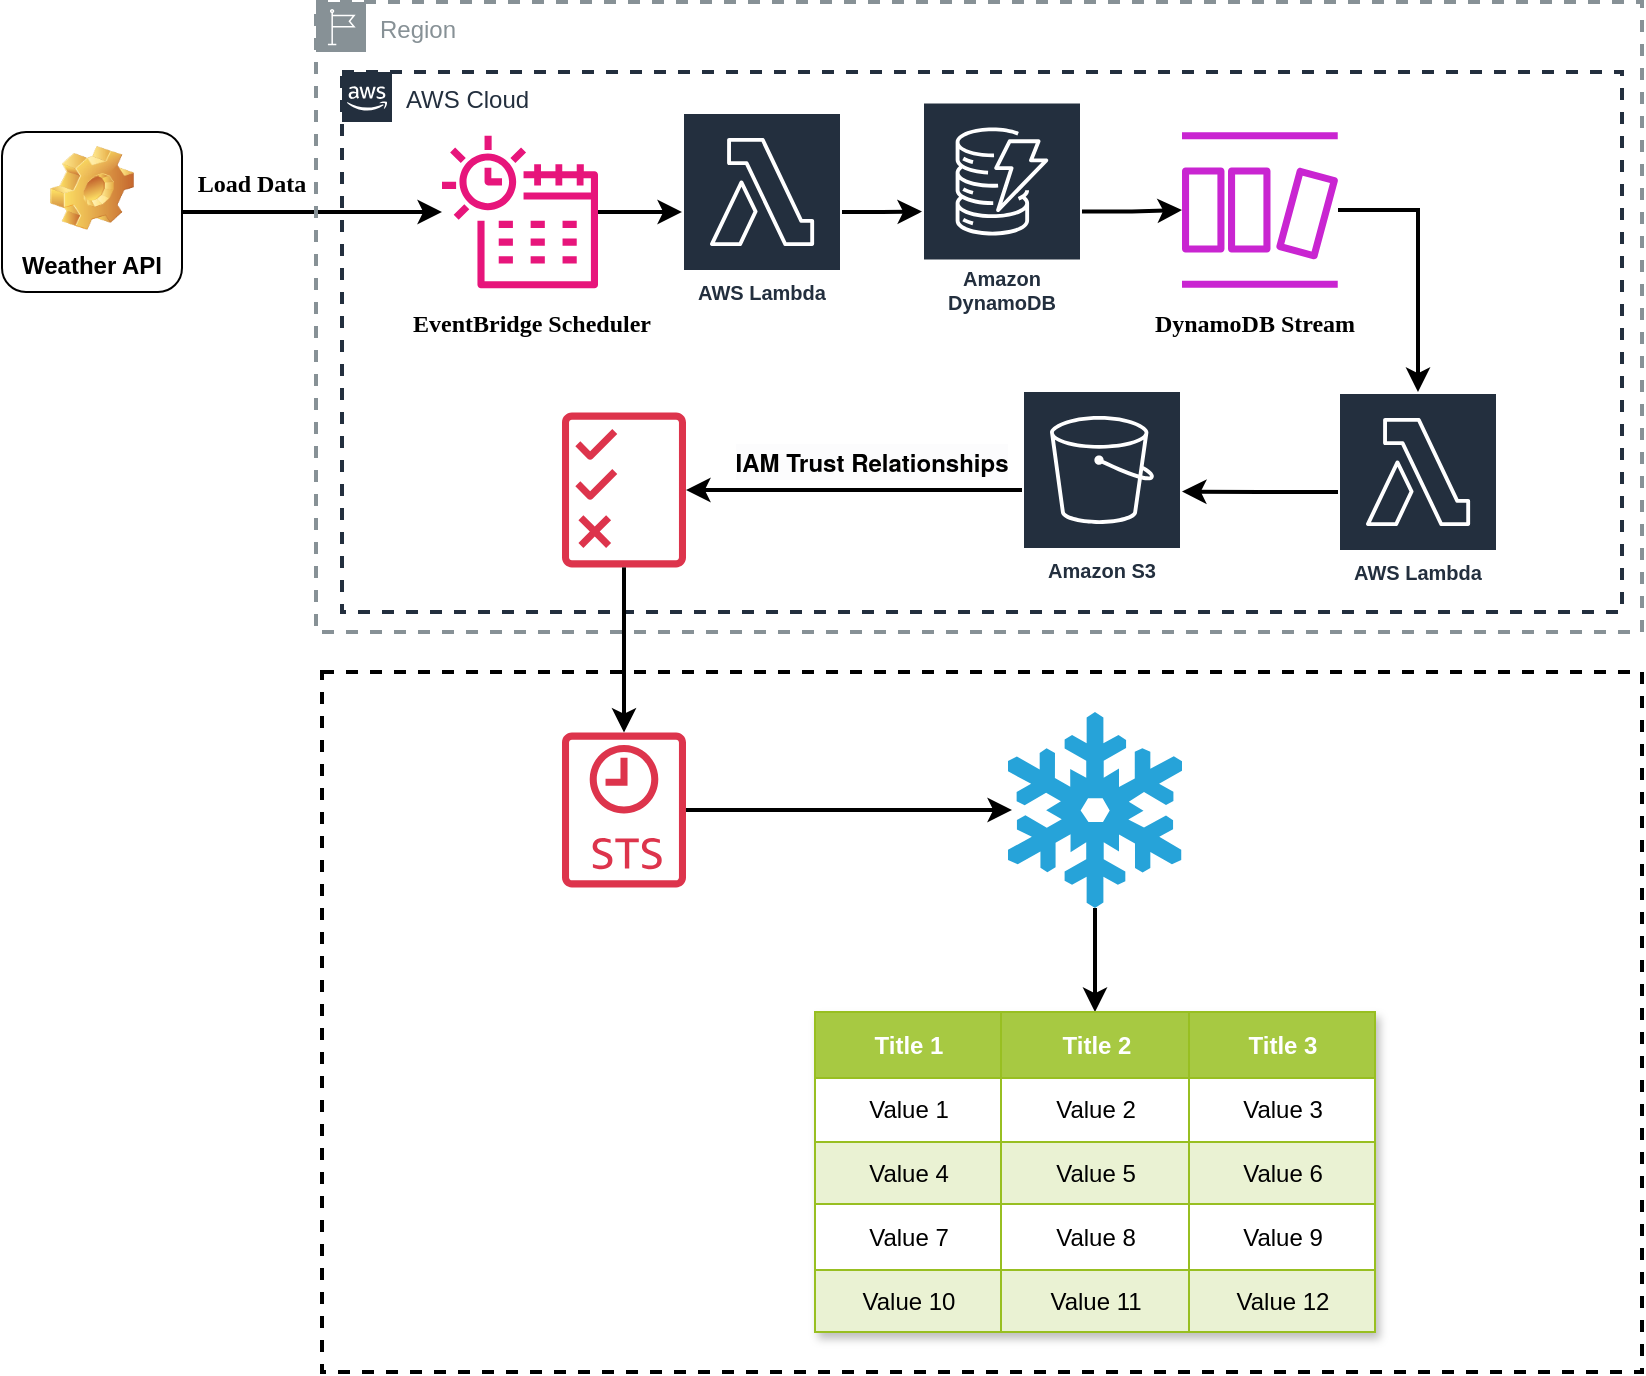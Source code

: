 <mxfile version="27.0.9">
  <diagram name="Page-1" id="MQ4ZzAMPAcR7TBwRtDty">
    <mxGraphModel grid="1" page="1" gridSize="10" guides="1" tooltips="1" connect="1" arrows="1" fold="1" pageScale="1" pageWidth="827" pageHeight="1169" math="0" shadow="0">
      <root>
        <mxCell id="0" />
        <mxCell id="1" parent="0" />
        <mxCell id="Dr_QQ4kOyYklwu6d36uH-4" style="edgeStyle=orthogonalEdgeStyle;rounded=0;orthogonalLoop=1;jettySize=auto;html=1;strokeWidth=2;" edge="1" parent="1" source="BoMXFvs7F9k6mzZnz9rt-2" target="Dr_QQ4kOyYklwu6d36uH-3">
          <mxGeometry relative="1" as="geometry" />
        </mxCell>
        <mxCell id="BoMXFvs7F9k6mzZnz9rt-2" value="Weather API" style="label;whiteSpace=wrap;html=1;align=center;verticalAlign=bottom;spacingLeft=0;spacingBottom=4;imageAlign=center;imageVerticalAlign=top;image=img/clipart/Gear_128x128.png" vertex="1" parent="1">
          <mxGeometry x="20" y="80" width="90" height="80" as="geometry" />
        </mxCell>
        <mxCell id="Zdpp3xKwzVvxAlEv32ND-8" style="edgeStyle=orthogonalEdgeStyle;rounded=0;orthogonalLoop=1;jettySize=auto;html=1;strokeWidth=2;" edge="1" parent="1" source="Dr_QQ4kOyYklwu6d36uH-3" target="Dr_QQ4kOyYklwu6d36uH-5">
          <mxGeometry relative="1" as="geometry" />
        </mxCell>
        <mxCell id="Dr_QQ4kOyYklwu6d36uH-3" value="" style="sketch=0;outlineConnect=0;fontColor=#232F3E;gradientColor=none;fillColor=#E7157B;strokeColor=none;dashed=0;verticalLabelPosition=bottom;verticalAlign=top;align=center;html=1;fontSize=12;fontStyle=0;aspect=fixed;pointerEvents=1;shape=mxgraph.aws4.eventbridge_scheduler;" vertex="1" parent="1">
          <mxGeometry x="240" y="81" width="78" height="78" as="geometry" />
        </mxCell>
        <mxCell id="Zdpp3xKwzVvxAlEv32ND-13" style="edgeStyle=orthogonalEdgeStyle;rounded=0;orthogonalLoop=1;jettySize=auto;html=1;strokeWidth=2;" edge="1" parent="1" source="Dr_QQ4kOyYklwu6d36uH-5" target="Dr_QQ4kOyYklwu6d36uH-6">
          <mxGeometry relative="1" as="geometry" />
        </mxCell>
        <mxCell id="Dr_QQ4kOyYklwu6d36uH-5" value="AWS Lambda" style="sketch=0;outlineConnect=0;fontColor=#232F3E;gradientColor=none;strokeColor=#ffffff;fillColor=#232F3E;dashed=0;verticalLabelPosition=middle;verticalAlign=bottom;align=center;html=1;whiteSpace=wrap;fontSize=10;fontStyle=1;spacing=3;shape=mxgraph.aws4.productIcon;prIcon=mxgraph.aws4.lambda;" vertex="1" parent="1">
          <mxGeometry x="360" y="70" width="80" height="100" as="geometry" />
        </mxCell>
        <mxCell id="Zdpp3xKwzVvxAlEv32ND-16" style="edgeStyle=orthogonalEdgeStyle;rounded=0;orthogonalLoop=1;jettySize=auto;html=1;strokeWidth=2;" edge="1" parent="1" source="Dr_QQ4kOyYklwu6d36uH-6" target="Zdpp3xKwzVvxAlEv32ND-14">
          <mxGeometry relative="1" as="geometry" />
        </mxCell>
        <mxCell id="Dr_QQ4kOyYklwu6d36uH-6" value="Amazon DynamoDB" style="sketch=0;outlineConnect=0;fontColor=#232F3E;gradientColor=none;strokeColor=#ffffff;fillColor=#232F3E;dashed=0;verticalLabelPosition=middle;verticalAlign=bottom;align=center;html=1;whiteSpace=wrap;fontSize=10;fontStyle=1;spacing=3;shape=mxgraph.aws4.productIcon;prIcon=mxgraph.aws4.dynamodb;" vertex="1" parent="1">
          <mxGeometry x="480" y="64.75" width="80" height="110" as="geometry" />
        </mxCell>
        <mxCell id="Zdpp3xKwzVvxAlEv32ND-20" style="edgeStyle=orthogonalEdgeStyle;rounded=0;orthogonalLoop=1;jettySize=auto;html=1;strokeWidth=2;" edge="1" parent="1" source="Zdpp3xKwzVvxAlEv32ND-7">
          <mxGeometry relative="1" as="geometry">
            <mxPoint x="610" y="259.8" as="targetPoint" />
          </mxGeometry>
        </mxCell>
        <mxCell id="Zdpp3xKwzVvxAlEv32ND-7" value="AWS Lambda" style="sketch=0;outlineConnect=0;fontColor=#232F3E;gradientColor=none;strokeColor=#ffffff;fillColor=#232F3E;dashed=0;verticalLabelPosition=middle;verticalAlign=bottom;align=center;html=1;whiteSpace=wrap;fontSize=10;fontStyle=1;spacing=3;shape=mxgraph.aws4.productIcon;prIcon=mxgraph.aws4.lambda;" vertex="1" parent="1">
          <mxGeometry x="688" y="210" width="80" height="100" as="geometry" />
        </mxCell>
        <mxCell id="Zdpp3xKwzVvxAlEv32ND-19" style="edgeStyle=orthogonalEdgeStyle;rounded=0;orthogonalLoop=1;jettySize=auto;html=1;strokeWidth=2;" edge="1" parent="1" source="Zdpp3xKwzVvxAlEv32ND-14" target="Zdpp3xKwzVvxAlEv32ND-7">
          <mxGeometry relative="1" as="geometry">
            <Array as="points">
              <mxPoint x="728" y="119" />
            </Array>
          </mxGeometry>
        </mxCell>
        <mxCell id="Zdpp3xKwzVvxAlEv32ND-14" value="" style="sketch=0;outlineConnect=0;fontColor=#232F3E;gradientColor=none;fillColor=#C925D1;strokeColor=none;dashed=0;verticalLabelPosition=bottom;verticalAlign=top;align=center;html=1;fontSize=12;fontStyle=0;aspect=fixed;pointerEvents=1;shape=mxgraph.aws4.dynamodb_stream;" vertex="1" parent="1">
          <mxGeometry x="610" y="80" width="78" height="78" as="geometry" />
        </mxCell>
        <mxCell id="Zdpp3xKwzVvxAlEv32ND-22" value="AWS Cloud" style="points=[[0,0],[0.25,0],[0.5,0],[0.75,0],[1,0],[1,0.25],[1,0.5],[1,0.75],[1,1],[0.75,1],[0.5,1],[0.25,1],[0,1],[0,0.75],[0,0.5],[0,0.25]];outlineConnect=0;gradientColor=none;html=1;whiteSpace=wrap;fontSize=12;fontStyle=0;container=1;pointerEvents=0;collapsible=0;recursiveResize=0;shape=mxgraph.aws4.group;grIcon=mxgraph.aws4.group_aws_cloud_alt;strokeColor=#232F3E;fillColor=none;verticalAlign=top;align=left;spacingLeft=30;fontColor=#232F3E;dashed=1;strokeWidth=2;" vertex="1" parent="1">
          <mxGeometry x="190" y="50" width="640" height="270" as="geometry" />
        </mxCell>
        <mxCell id="Zdpp3xKwzVvxAlEv32ND-1" value="&lt;h4&gt;&lt;a style=&quot;line-height: 22px; font-weight: 700; -webkit-font-smoothing: antialiased; min-block-size: 22px; display: flex; text-decoration-line: none; text-align: start;&quot; data-awsui-analytics=&quot;{&amp;quot;action&amp;quot;:&amp;quot;click&amp;quot;,&amp;quot;detail&amp;quot;:{&amp;quot;label&amp;quot;:&amp;quot;.awsui_header-link-text_eymn4_rug8v_5&amp;quot;,&amp;quot;external&amp;quot;:&amp;quot;false&amp;quot;,&amp;quot;href&amp;quot;:&amp;quot;#/home&amp;quot;,&amp;quot;position&amp;quot;:&amp;quot;header&amp;quot;}}&quot; class=&quot;awsui_header-link_l0dv0_marnn_192&quot; href=&quot;https://ap-south-1.console.aws.amazon.com/events/home?region=ap-south-1#/home&quot;&gt;&lt;span style=&quot;&quot; class=&quot;awsui_header-link-text_l0dv0_marnn_202 awsui_header-link-text_eymn4_rug8v_5&quot;&gt;&lt;font face=&quot;Times New Roman&quot; style=&quot;color: rgb(0, 0, 0);&quot;&gt;EventBridge Scheduler&lt;/font&gt;&lt;/span&gt;&lt;/a&gt;&lt;/h4&gt;" style="text;html=1;align=center;verticalAlign=middle;whiteSpace=wrap;rounded=0;" vertex="1" parent="Zdpp3xKwzVvxAlEv32ND-22">
          <mxGeometry x="30" y="110" width="130" height="30" as="geometry" />
        </mxCell>
        <mxCell id="Zdpp3xKwzVvxAlEv32ND-24" value="" style="sketch=0;outlineConnect=0;fontColor=#232F3E;gradientColor=none;fillColor=#DD344C;strokeColor=none;dashed=0;verticalLabelPosition=bottom;verticalAlign=top;align=center;html=1;fontSize=12;fontStyle=0;aspect=fixed;pointerEvents=1;shape=mxgraph.aws4.permissions;" vertex="1" parent="Zdpp3xKwzVvxAlEv32ND-22">
          <mxGeometry x="110" y="170" width="62" height="78" as="geometry" />
        </mxCell>
        <mxCell id="Zdpp3xKwzVvxAlEv32ND-15" value="&lt;h4&gt;&lt;a href=&quot;https://ap-south-1.console.aws.amazon.com/events/home?region=ap-south-1#/home&quot; class=&quot;awsui_header-link_l0dv0_marnn_192&quot; data-awsui-analytics=&quot;{&amp;quot;action&amp;quot;:&amp;quot;click&amp;quot;,&amp;quot;detail&amp;quot;:{&amp;quot;label&amp;quot;:&amp;quot;.awsui_header-link-text_eymn4_rug8v_5&amp;quot;,&amp;quot;external&amp;quot;:&amp;quot;false&amp;quot;,&amp;quot;href&amp;quot;:&amp;quot;#/home&amp;quot;,&amp;quot;position&amp;quot;:&amp;quot;header&amp;quot;}}&quot; style=&quot;line-height: 22px; font-weight: 700; -webkit-font-smoothing: antialiased; min-block-size: 22px; display: flex; text-decoration-line: none; text-align: start;&quot;&gt;&lt;span class=&quot;awsui_header-link-text_l0dv0_marnn_202 awsui_header-link-text_eymn4_rug8v_5&quot; style=&quot;&quot;&gt;&lt;font style=&quot;color: rgb(0, 0, 0);&quot; face=&quot;Times New Roman&quot;&gt;&amp;nbsp;DynamoDB Stream&lt;/font&gt;&lt;/span&gt;&lt;/a&gt;&lt;/h4&gt;" style="text;html=1;align=center;verticalAlign=middle;whiteSpace=wrap;rounded=0;" vertex="1" parent="Zdpp3xKwzVvxAlEv32ND-22">
          <mxGeometry x="400" y="110" width="110" height="30" as="geometry" />
        </mxCell>
        <mxCell id="Zdpp3xKwzVvxAlEv32ND-26" value="&lt;h4&gt;&lt;a style=&quot;line-height: 22px; font-weight: 700; -webkit-font-smoothing: antialiased; min-block-size: 22px; display: flex; text-decoration-line: none; text-align: start;&quot; data-awsui-analytics=&quot;{&amp;quot;action&amp;quot;:&amp;quot;click&amp;quot;,&amp;quot;detail&amp;quot;:{&amp;quot;label&amp;quot;:&amp;quot;.awsui_header-link-text_eymn4_rug8v_5&amp;quot;,&amp;quot;external&amp;quot;:&amp;quot;false&amp;quot;,&amp;quot;href&amp;quot;:&amp;quot;#/home&amp;quot;,&amp;quot;position&amp;quot;:&amp;quot;header&amp;quot;}}&quot; class=&quot;awsui_header-link_l0dv0_marnn_192&quot; href=&quot;https://ap-south-1.console.aws.amazon.com/events/home?region=ap-south-1#/home&quot;&gt;&lt;span style=&quot;&quot; class=&quot;awsui_header-link-text_l0dv0_marnn_202 awsui_header-link-text_eymn4_rug8v_5&quot;&gt;&lt;span style=&quot;font-family: &amp;quot;Amazon Ember&amp;quot;, &amp;quot;Helvetica Neue&amp;quot;, Roboto, Arial, sans-serif; background-color: rgb(252, 252, 253);&quot;&gt;&lt;font style=&quot;color: rgb(0, 0, 0);&quot;&gt;IAM Trust Relationships&lt;/font&gt;&lt;/span&gt;&lt;/span&gt;&lt;/a&gt;&lt;/h4&gt;" style="text;html=1;align=center;verticalAlign=middle;whiteSpace=wrap;rounded=0;" vertex="1" parent="Zdpp3xKwzVvxAlEv32ND-22">
          <mxGeometry x="190" y="180" width="150" height="30" as="geometry" />
        </mxCell>
        <mxCell id="Zdpp3xKwzVvxAlEv32ND-31" style="edgeStyle=orthogonalEdgeStyle;rounded=0;orthogonalLoop=1;jettySize=auto;html=1;strokeWidth=2;" edge="1" parent="Zdpp3xKwzVvxAlEv32ND-22" source="Zdpp3xKwzVvxAlEv32ND-30" target="Zdpp3xKwzVvxAlEv32ND-24">
          <mxGeometry relative="1" as="geometry" />
        </mxCell>
        <mxCell id="Zdpp3xKwzVvxAlEv32ND-30" value="Amazon S3" style="sketch=0;outlineConnect=0;fontColor=#232F3E;gradientColor=none;strokeColor=#ffffff;fillColor=#232F3E;dashed=0;verticalLabelPosition=middle;verticalAlign=bottom;align=center;html=1;whiteSpace=wrap;fontSize=10;fontStyle=1;spacing=3;shape=mxgraph.aws4.productIcon;prIcon=mxgraph.aws4.s3;" vertex="1" parent="Zdpp3xKwzVvxAlEv32ND-22">
          <mxGeometry x="340" y="159" width="80" height="100" as="geometry" />
        </mxCell>
        <mxCell id="Zdpp3xKwzVvxAlEv32ND-23" value="&lt;h4&gt;&lt;a href=&quot;https://ap-south-1.console.aws.amazon.com/events/home?region=ap-south-1#/home&quot; class=&quot;awsui_header-link_l0dv0_marnn_192&quot; data-awsui-analytics=&quot;{&amp;quot;action&amp;quot;:&amp;quot;click&amp;quot;,&amp;quot;detail&amp;quot;:{&amp;quot;label&amp;quot;:&amp;quot;.awsui_header-link-text_eymn4_rug8v_5&amp;quot;,&amp;quot;external&amp;quot;:&amp;quot;false&amp;quot;,&amp;quot;href&amp;quot;:&amp;quot;#/home&amp;quot;,&amp;quot;position&amp;quot;:&amp;quot;header&amp;quot;}}&quot; style=&quot;line-height: 22px; font-weight: 700; -webkit-font-smoothing: antialiased; min-block-size: 22px; display: flex; text-decoration-line: none; text-align: start;&quot;&gt;&lt;span class=&quot;awsui_header-link-text_l0dv0_marnn_202 awsui_header-link-text_eymn4_rug8v_5&quot; style=&quot;&quot;&gt;&lt;font face=&quot;Times New Roman&quot; color=&quot;#000000&quot;&gt;Load Data&lt;/font&gt;&lt;/span&gt;&lt;/a&gt;&lt;/h4&gt;" style="text;html=1;align=center;verticalAlign=middle;whiteSpace=wrap;rounded=0;" vertex="1" parent="1">
          <mxGeometry x="80" y="90" width="130" height="30" as="geometry" />
        </mxCell>
        <mxCell id="Zdpp3xKwzVvxAlEv32ND-42" value="" style="sketch=0;outlineConnect=0;fontColor=#232F3E;gradientColor=none;fillColor=#DD344C;strokeColor=none;dashed=0;verticalLabelPosition=bottom;verticalAlign=top;align=center;html=1;fontSize=12;fontStyle=0;aspect=fixed;pointerEvents=1;shape=mxgraph.aws4.sts_alternate;" vertex="1" parent="1">
          <mxGeometry x="300" y="380" width="62" height="78" as="geometry" />
        </mxCell>
        <mxCell id="Zdpp3xKwzVvxAlEv32ND-43" style="edgeStyle=orthogonalEdgeStyle;rounded=0;orthogonalLoop=1;jettySize=auto;html=1;strokeWidth=2;" edge="1" parent="1" source="Zdpp3xKwzVvxAlEv32ND-24" target="Zdpp3xKwzVvxAlEv32ND-42">
          <mxGeometry relative="1" as="geometry" />
        </mxCell>
        <mxCell id="Zdpp3xKwzVvxAlEv32ND-67" style="edgeStyle=orthogonalEdgeStyle;rounded=0;orthogonalLoop=1;jettySize=auto;html=1;entryX=0.5;entryY=0;entryDx=0;entryDy=0;strokeWidth=2;" edge="1" parent="1" source="Zdpp3xKwzVvxAlEv32ND-44" target="Zdpp3xKwzVvxAlEv32ND-47">
          <mxGeometry relative="1" as="geometry" />
        </mxCell>
        <mxCell id="Zdpp3xKwzVvxAlEv32ND-44" value="" style="shape=mxgraph.signs.nature.snowflake;html=1;pointerEvents=1;fillColor=light-dark(#26a3d9, #ededed);strokeColor=none;verticalLabelPosition=bottom;verticalAlign=top;align=center;" vertex="1" parent="1">
          <mxGeometry x="523" y="370" width="87" height="98" as="geometry" />
        </mxCell>
        <mxCell id="Zdpp3xKwzVvxAlEv32ND-45" style="edgeStyle=orthogonalEdgeStyle;rounded=0;orthogonalLoop=1;jettySize=auto;html=1;entryX=0.023;entryY=0.5;entryDx=0;entryDy=0;entryPerimeter=0;strokeWidth=2;" edge="1" parent="1" source="Zdpp3xKwzVvxAlEv32ND-42" target="Zdpp3xKwzVvxAlEv32ND-44">
          <mxGeometry relative="1" as="geometry" />
        </mxCell>
        <mxCell id="Zdpp3xKwzVvxAlEv32ND-46" value="Assets" style="childLayout=tableLayout;recursiveResize=0;strokeColor=#98bf21;fillColor=#A7C942;shadow=1;" vertex="1" parent="1">
          <mxGeometry x="426.5" y="520" width="280" height="160" as="geometry" />
        </mxCell>
        <mxCell id="Zdpp3xKwzVvxAlEv32ND-47" style="shape=tableRow;horizontal=0;startSize=0;swimlaneHead=0;swimlaneBody=0;top=0;left=0;bottom=0;right=0;dropTarget=0;collapsible=0;recursiveResize=0;expand=0;fontStyle=0;strokeColor=inherit;fillColor=#ffffff;" vertex="1" parent="Zdpp3xKwzVvxAlEv32ND-46">
          <mxGeometry width="280" height="33" as="geometry" />
        </mxCell>
        <mxCell id="Zdpp3xKwzVvxAlEv32ND-48" value="Title 1" style="connectable=0;recursiveResize=0;strokeColor=inherit;fillColor=#A7C942;align=center;fontStyle=1;fontColor=#FFFFFF;html=1;" vertex="1" parent="Zdpp3xKwzVvxAlEv32ND-47">
          <mxGeometry width="93" height="33" as="geometry">
            <mxRectangle width="93" height="33" as="alternateBounds" />
          </mxGeometry>
        </mxCell>
        <mxCell id="Zdpp3xKwzVvxAlEv32ND-49" value="Title 2" style="connectable=0;recursiveResize=0;strokeColor=inherit;fillColor=#A7C942;align=center;fontStyle=1;fontColor=#FFFFFF;html=1;" vertex="1" parent="Zdpp3xKwzVvxAlEv32ND-47">
          <mxGeometry x="93" width="94" height="33" as="geometry">
            <mxRectangle width="94" height="33" as="alternateBounds" />
          </mxGeometry>
        </mxCell>
        <mxCell id="Zdpp3xKwzVvxAlEv32ND-50" value="Title 3" style="connectable=0;recursiveResize=0;strokeColor=inherit;fillColor=#A7C942;align=center;fontStyle=1;fontColor=#FFFFFF;html=1;" vertex="1" parent="Zdpp3xKwzVvxAlEv32ND-47">
          <mxGeometry x="187" width="93" height="33" as="geometry">
            <mxRectangle width="93" height="33" as="alternateBounds" />
          </mxGeometry>
        </mxCell>
        <mxCell id="Zdpp3xKwzVvxAlEv32ND-51" value="" style="shape=tableRow;horizontal=0;startSize=0;swimlaneHead=0;swimlaneBody=0;top=0;left=0;bottom=0;right=0;dropTarget=0;collapsible=0;recursiveResize=0;expand=0;fontStyle=0;strokeColor=inherit;fillColor=#ffffff;" vertex="1" parent="Zdpp3xKwzVvxAlEv32ND-46">
          <mxGeometry y="33" width="280" height="32" as="geometry" />
        </mxCell>
        <mxCell id="Zdpp3xKwzVvxAlEv32ND-52" value="Value 1" style="connectable=0;recursiveResize=0;strokeColor=inherit;fillColor=inherit;align=center;whiteSpace=wrap;html=1;" vertex="1" parent="Zdpp3xKwzVvxAlEv32ND-51">
          <mxGeometry width="93" height="32" as="geometry">
            <mxRectangle width="93" height="32" as="alternateBounds" />
          </mxGeometry>
        </mxCell>
        <mxCell id="Zdpp3xKwzVvxAlEv32ND-53" value="Value 2" style="connectable=0;recursiveResize=0;strokeColor=inherit;fillColor=inherit;align=center;whiteSpace=wrap;html=1;" vertex="1" parent="Zdpp3xKwzVvxAlEv32ND-51">
          <mxGeometry x="93" width="94" height="32" as="geometry">
            <mxRectangle width="94" height="32" as="alternateBounds" />
          </mxGeometry>
        </mxCell>
        <mxCell id="Zdpp3xKwzVvxAlEv32ND-54" value="Value 3" style="connectable=0;recursiveResize=0;strokeColor=inherit;fillColor=inherit;align=center;whiteSpace=wrap;html=1;" vertex="1" parent="Zdpp3xKwzVvxAlEv32ND-51">
          <mxGeometry x="187" width="93" height="32" as="geometry">
            <mxRectangle width="93" height="32" as="alternateBounds" />
          </mxGeometry>
        </mxCell>
        <mxCell id="Zdpp3xKwzVvxAlEv32ND-55" value="" style="shape=tableRow;horizontal=0;startSize=0;swimlaneHead=0;swimlaneBody=0;top=0;left=0;bottom=0;right=0;dropTarget=0;collapsible=0;recursiveResize=0;expand=0;fontStyle=1;strokeColor=inherit;fillColor=#EAF2D3;" vertex="1" parent="Zdpp3xKwzVvxAlEv32ND-46">
          <mxGeometry y="65" width="280" height="31" as="geometry" />
        </mxCell>
        <mxCell id="Zdpp3xKwzVvxAlEv32ND-56" value="Value 4" style="connectable=0;recursiveResize=0;strokeColor=inherit;fillColor=inherit;whiteSpace=wrap;html=1;" vertex="1" parent="Zdpp3xKwzVvxAlEv32ND-55">
          <mxGeometry width="93" height="31" as="geometry">
            <mxRectangle width="93" height="31" as="alternateBounds" />
          </mxGeometry>
        </mxCell>
        <mxCell id="Zdpp3xKwzVvxAlEv32ND-57" value="Value 5" style="connectable=0;recursiveResize=0;strokeColor=inherit;fillColor=inherit;whiteSpace=wrap;html=1;" vertex="1" parent="Zdpp3xKwzVvxAlEv32ND-55">
          <mxGeometry x="93" width="94" height="31" as="geometry">
            <mxRectangle width="94" height="31" as="alternateBounds" />
          </mxGeometry>
        </mxCell>
        <mxCell id="Zdpp3xKwzVvxAlEv32ND-58" value="Value 6" style="connectable=0;recursiveResize=0;strokeColor=inherit;fillColor=inherit;whiteSpace=wrap;html=1;" vertex="1" parent="Zdpp3xKwzVvxAlEv32ND-55">
          <mxGeometry x="187" width="93" height="31" as="geometry">
            <mxRectangle width="93" height="31" as="alternateBounds" />
          </mxGeometry>
        </mxCell>
        <mxCell id="Zdpp3xKwzVvxAlEv32ND-59" value="" style="shape=tableRow;horizontal=0;startSize=0;swimlaneHead=0;swimlaneBody=0;top=0;left=0;bottom=0;right=0;dropTarget=0;collapsible=0;recursiveResize=0;expand=0;fontStyle=0;strokeColor=inherit;fillColor=#ffffff;" vertex="1" parent="Zdpp3xKwzVvxAlEv32ND-46">
          <mxGeometry y="96" width="280" height="33" as="geometry" />
        </mxCell>
        <mxCell id="Zdpp3xKwzVvxAlEv32ND-60" value="Value 7" style="connectable=0;recursiveResize=0;strokeColor=inherit;fillColor=inherit;fontStyle=0;align=center;whiteSpace=wrap;html=1;" vertex="1" parent="Zdpp3xKwzVvxAlEv32ND-59">
          <mxGeometry width="93" height="33" as="geometry">
            <mxRectangle width="93" height="33" as="alternateBounds" />
          </mxGeometry>
        </mxCell>
        <mxCell id="Zdpp3xKwzVvxAlEv32ND-61" value="Value 8" style="connectable=0;recursiveResize=0;strokeColor=inherit;fillColor=inherit;fontStyle=0;align=center;whiteSpace=wrap;html=1;" vertex="1" parent="Zdpp3xKwzVvxAlEv32ND-59">
          <mxGeometry x="93" width="94" height="33" as="geometry">
            <mxRectangle width="94" height="33" as="alternateBounds" />
          </mxGeometry>
        </mxCell>
        <mxCell id="Zdpp3xKwzVvxAlEv32ND-62" value="Value 9" style="connectable=0;recursiveResize=0;strokeColor=inherit;fillColor=inherit;fontStyle=0;align=center;whiteSpace=wrap;html=1;" vertex="1" parent="Zdpp3xKwzVvxAlEv32ND-59">
          <mxGeometry x="187" width="93" height="33" as="geometry">
            <mxRectangle width="93" height="33" as="alternateBounds" />
          </mxGeometry>
        </mxCell>
        <mxCell id="Zdpp3xKwzVvxAlEv32ND-63" value="" style="shape=tableRow;horizontal=0;startSize=0;swimlaneHead=0;swimlaneBody=0;top=0;left=0;bottom=0;right=0;dropTarget=0;collapsible=0;recursiveResize=0;expand=0;fontStyle=1;strokeColor=inherit;fillColor=#EAF2D3;" vertex="1" parent="Zdpp3xKwzVvxAlEv32ND-46">
          <mxGeometry y="129" width="280" height="31" as="geometry" />
        </mxCell>
        <mxCell id="Zdpp3xKwzVvxAlEv32ND-64" value="Value 10" style="connectable=0;recursiveResize=0;strokeColor=inherit;fillColor=inherit;whiteSpace=wrap;html=1;" vertex="1" parent="Zdpp3xKwzVvxAlEv32ND-63">
          <mxGeometry width="93" height="31" as="geometry">
            <mxRectangle width="93" height="31" as="alternateBounds" />
          </mxGeometry>
        </mxCell>
        <mxCell id="Zdpp3xKwzVvxAlEv32ND-65" value="Value 11" style="connectable=0;recursiveResize=0;strokeColor=inherit;fillColor=inherit;whiteSpace=wrap;html=1;" vertex="1" parent="Zdpp3xKwzVvxAlEv32ND-63">
          <mxGeometry x="93" width="94" height="31" as="geometry">
            <mxRectangle width="94" height="31" as="alternateBounds" />
          </mxGeometry>
        </mxCell>
        <mxCell id="Zdpp3xKwzVvxAlEv32ND-66" value="Value 12" style="connectable=0;recursiveResize=0;strokeColor=inherit;fillColor=inherit;whiteSpace=wrap;html=1;" vertex="1" parent="Zdpp3xKwzVvxAlEv32ND-63">
          <mxGeometry x="187" width="93" height="31" as="geometry">
            <mxRectangle width="93" height="31" as="alternateBounds" />
          </mxGeometry>
        </mxCell>
        <mxCell id="Zdpp3xKwzVvxAlEv32ND-68" value="" style="rounded=0;whiteSpace=wrap;html=1;fillColor=none;strokeWidth=2;dashed=1;" vertex="1" parent="1">
          <mxGeometry x="180" y="350" width="660" height="350" as="geometry" />
        </mxCell>
        <mxCell id="Zdpp3xKwzVvxAlEv32ND-69" value="Region" style="sketch=0;outlineConnect=0;gradientColor=none;html=1;whiteSpace=wrap;fontSize=12;fontStyle=0;shape=mxgraph.aws4.group;grIcon=mxgraph.aws4.group_region;strokeColor=#879196;fillColor=none;verticalAlign=top;align=left;spacingLeft=30;fontColor=#879196;dashed=1;strokeWidth=2;" vertex="1" parent="1">
          <mxGeometry x="177" y="15" width="663" height="315" as="geometry" />
        </mxCell>
      </root>
    </mxGraphModel>
  </diagram>
</mxfile>
